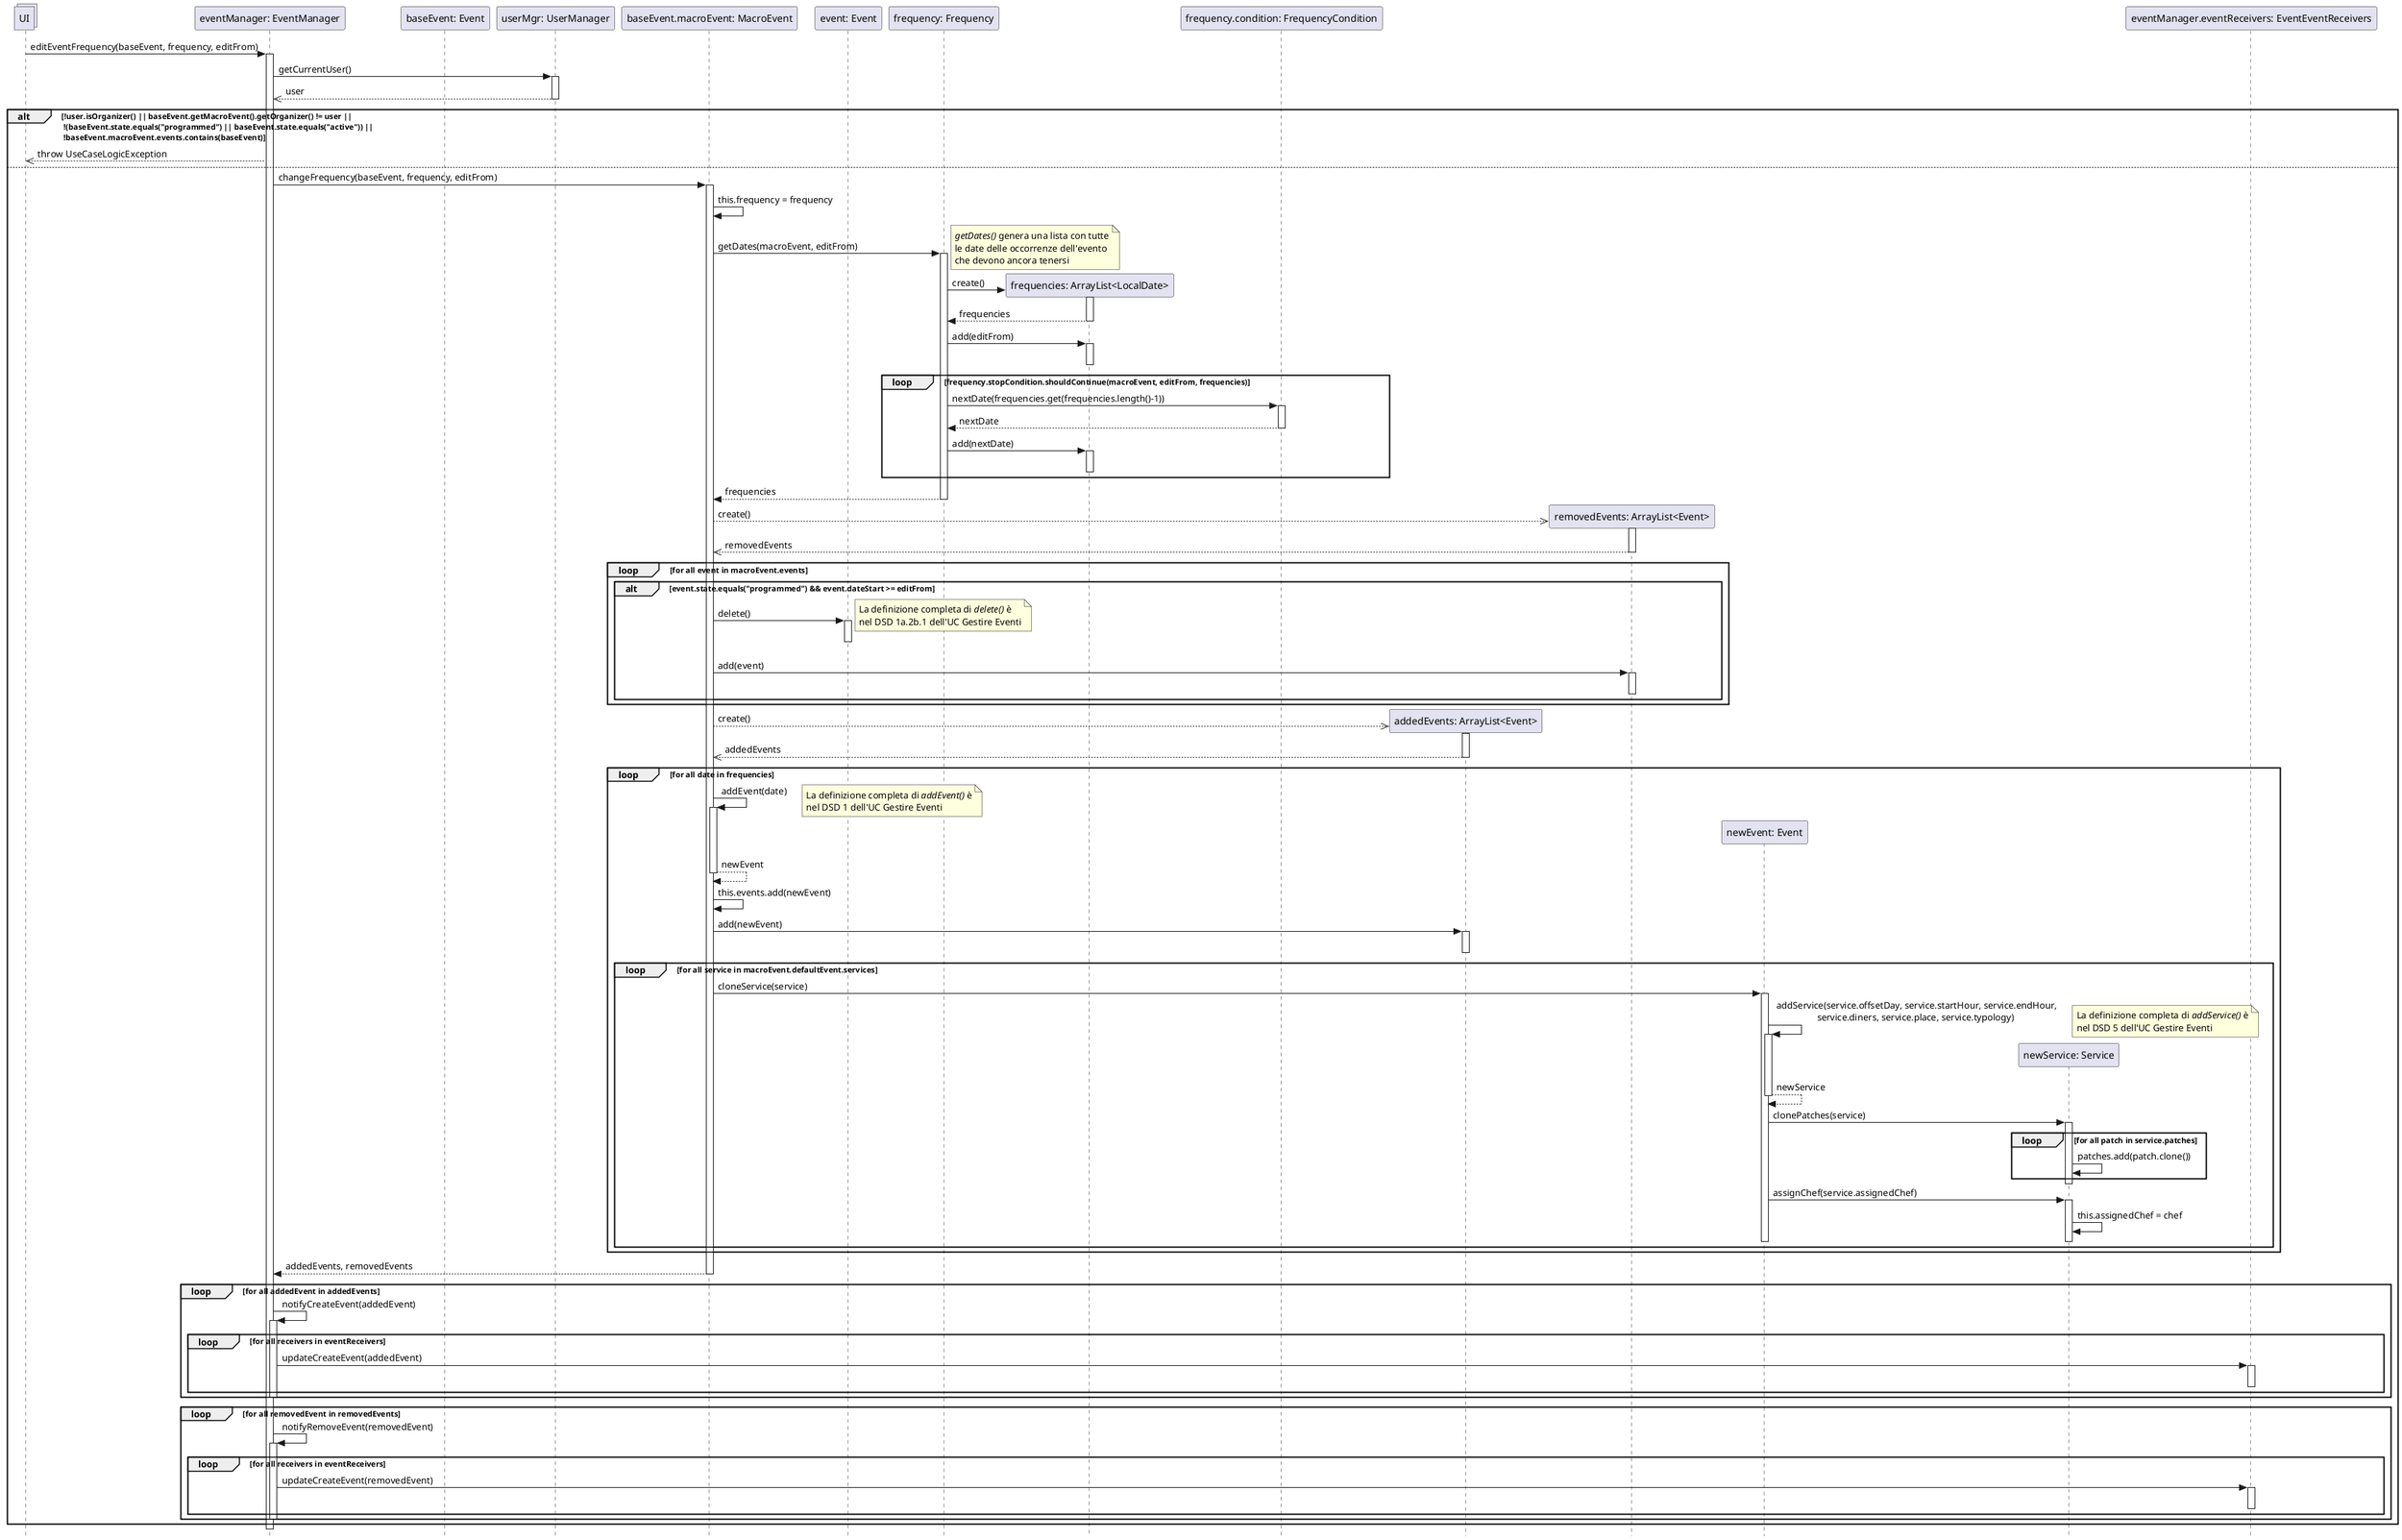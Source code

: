 @startuml
skinparam Style strictuml

collections UI
participant "eventManager: EventManager" as em
participant "baseEvent: Event" as ev
participant "userMgr: UserManager" as um
participant "baseEvent.macroEvent: MacroEvent" as maev
participant "event: Event" as event_iterator
participant "frequency: Frequency" as freq
participant "frequencies: ArrayList<LocalDate>" as frequencies
participant "frequency.condition: FrequencyCondition" as condition
participant "addedEvents: ArrayList<Event>" as addedEvents
participant "removedEvents: ArrayList<Event>" as removedEvents
participant "newEvent: Event" as newEvent
participant "newService: Service" as newService
participant "eventManager.eventReceivers: EventEventReceivers" as eer

UI -> em: editEventFrequency(baseEvent, frequency, editFrom)

activate em
    em -> um: getCurrentUser()
    activate um
        em <<-- um: user
    deactivate um

    alt !user.isOrganizer() || baseEvent.getMacroEvent().getOrganizer() != user ||\n !(baseEvent.state.equals("programmed") || baseEvent.state.equals("active")) ||\n !baseEvent.macroEvent.events.contains(baseEvent)
        UI <<-- em: throw UseCaseLogicException
    else
        em -> maev: changeFrequency(baseEvent, frequency, editFrom)
        activate maev

            maev -> maev: this.frequency = frequency

            maev -> freq: getDates(macroEvent, editFrom)
            note right: //getDates()// genera una lista con tutte\nle date delle occorrenze dell'evento\nche devono ancora tenersi
            activate freq
                freq -> frequencies **: create()
                activate frequencies
                return frequencies

                freq -> frequencies: add(editFrom)
                activate frequencies
                deactivate frequencies

                loop frequency.stopCondition.shouldContinue(macroEvent, editFrom, frequencies)
                    freq -> condition: nextDate(frequencies.get(frequencies.length()-1))
                    activate condition
                    return nextDate

                    freq->frequencies: add(nextDate)
                    activate frequencies
                    deactivate frequencies
                end
            return frequencies

            maev -->> removedEvents**: create()
            activate removedEvents
            return removedEvents

            loop for all event in macroEvent.events
                alt event.state.equals("programmed") && event.dateStart >= editFrom
                    maev -> event_iterator: delete()
                    note right: La definizione completa di //delete()// è\nnel DSD 1a.2b.1 dell'UC Gestire Eventi
                    activate event_iterator
                    deactivate event_iterator
                    maev -> removedEvents: add(event)
                    activate removedEvents
                    deactivate removedEvents
                end
            end

            maev -->> addedEvents**: create()
            activate addedEvents
            return addedEvents

            loop for all date in frequencies
                maev -> maev: addEvent(date)
                note right: La definizione completa di //addEvent()// è\nnel DSD 1 dell'UC Gestire Eventi
                activate maev
                    maev -[hidden]> newEvent **
                return newEvent

                maev -> maev: this.events.add(newEvent)

                maev -> addedEvents: add(newEvent)
                activate addedEvents
                deactivate addedEvents

                loop for all service in macroEvent.defaultEvent.services
                    maev -> newEvent: cloneService(service)

                    activate newEvent
                        newEvent -> newEvent: addService(service.offsetDay, service.startHour, service.endHour,\n\t\t service.diners, service.place, service.typology)
                        note right: La definizione completa di //addService()// è\nnel DSD 5 dell'UC Gestire Eventi
                        activate newEvent
                            newEvent -[hidden]> newService **
                        return newService

                        newEvent -> newService : clonePatches(service)
                        activate newService
                            loop for all patch in service.patches
                                newService -> newService: patches.add(patch.clone())
                            end
                        deactivate newService

                        newEvent -> newService: assignChef(service.assignedChef)
                        activate newService
                            newService -> newService: this.assignedChef = chef
                            newEvent <[hidden]- newService
                        deactivate newService
                    deactivate newEvent
                end
            end

        return addedEvents, removedEvents

        loop for all addedEvent in addedEvents
            em -> em: notifyCreateEvent(addedEvent)
            activate em
                loop for all receivers in eventReceivers
                    em -> eer: updateCreateEvent(addedEvent)
                    activate eer
                    deactivate eer
                end
            deactivate em
        end
        loop for all removedEvent in removedEvents
            em -> em: notifyRemoveEvent(removedEvent)
            activate em
                loop for all receivers in eventReceivers
                    em -> eer: updateCreateEvent(removedEvent)
                    activate eer
                    deactivate eer
                end
            deactivate em
        end
    end
deactivate em
@enduml